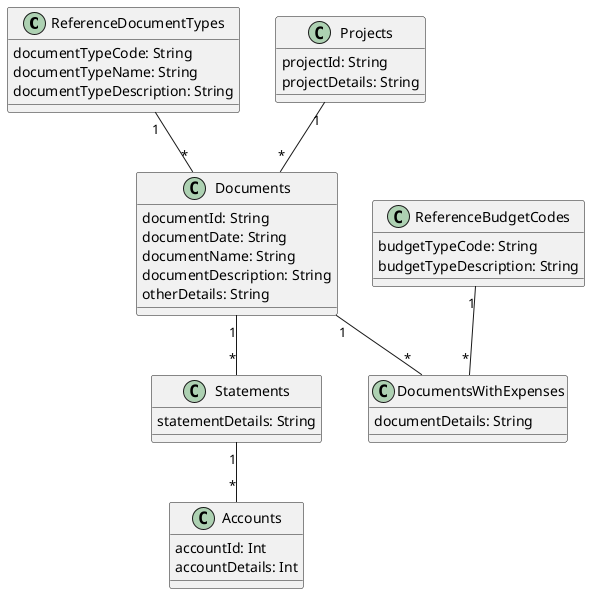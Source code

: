 @startuml "CreDocsAndEpenses"


class ReferenceDocumentTypes{
  documentTypeCode: String
  documentTypeName: String
  documentTypeDescription: String
}

class ReferenceBudgetCodes{
  budgetTypeCode: String
  budgetTypeDescription: String
}

class Projects{
  projectId: String
  projectDetails: String
}

class Documents{
  documentId: String
  documentDate: String
  documentName: String
  documentDescription: String
  otherDetails: String
}

class Statements{
  statementDetails: String
}

class DocumentsWithExpenses{
  documentDetails: String
}

class Accounts{
  accountId: Int
  accountDetails: Int
}



ReferenceDocumentTypes "1" -- "*" Documents

ReferenceBudgetCodes "1" -- "*" DocumentsWithExpenses

Projects "1" -- "*" Documents

Documents "1" -- "*" DocumentsWithExpenses

Documents "1" -- "*" Statements

Statements "1" -- "*" Accounts


@enduml
